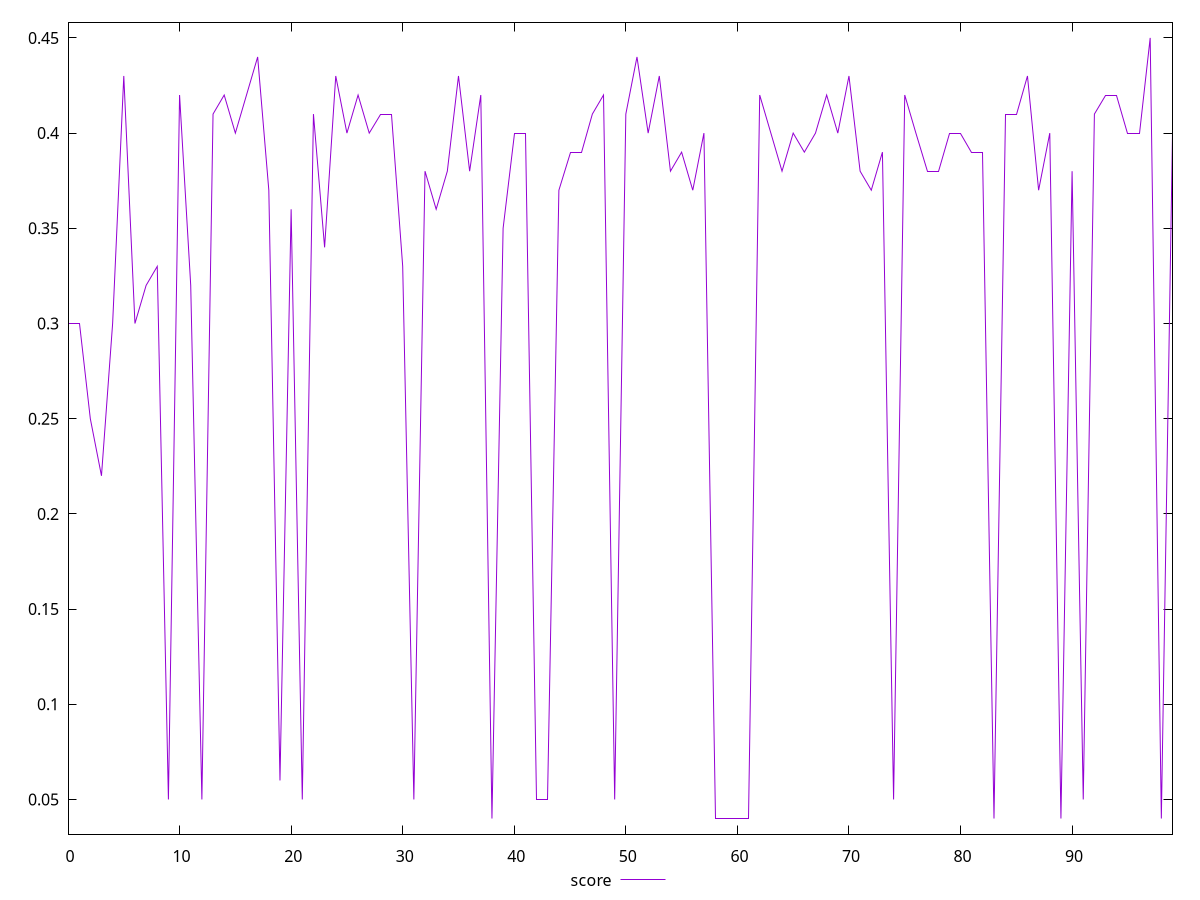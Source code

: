 reset

$score <<EOF
0 0.3
1 0.3
2 0.25
3 0.22
4 0.3
5 0.43
6 0.3
7 0.32
8 0.33
9 0.05
10 0.42
11 0.32
12 0.05
13 0.41
14 0.42
15 0.4
16 0.42
17 0.44
18 0.37
19 0.06
20 0.36
21 0.05
22 0.41
23 0.34
24 0.43
25 0.4
26 0.42
27 0.4
28 0.41
29 0.41
30 0.33
31 0.05
32 0.38
33 0.36
34 0.38
35 0.43
36 0.38
37 0.42
38 0.04
39 0.35
40 0.4
41 0.4
42 0.05
43 0.05
44 0.37
45 0.39
46 0.39
47 0.41
48 0.42
49 0.05
50 0.41
51 0.44
52 0.4
53 0.43
54 0.38
55 0.39
56 0.37
57 0.4
58 0.04
59 0.04
60 0.04
61 0.04
62 0.42
63 0.4
64 0.38
65 0.4
66 0.39
67 0.4
68 0.42
69 0.4
70 0.43
71 0.38
72 0.37
73 0.39
74 0.05
75 0.42
76 0.4
77 0.38
78 0.38
79 0.4
80 0.4
81 0.39
82 0.39
83 0.04
84 0.41
85 0.41
86 0.43
87 0.37
88 0.4
89 0.04
90 0.38
91 0.05
92 0.41
93 0.42
94 0.42
95 0.4
96 0.4
97 0.45
98 0.04
99 0.4
EOF

set key outside below
set xrange [0:99]
set yrange [0.0318:0.4582]
set trange [0.0318:0.4582]
set terminal svg size 640, 500 enhanced background rgb 'white'
set output "report/report_00029_2021-02-24T13-36-40.390Z/first-cpu-idle/samples/astro/score/values.svg"

plot $score title "score" with line

reset
